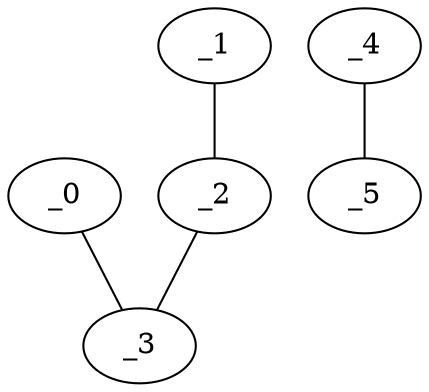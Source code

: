 graph EP1_0100 {
	_0	 [x="2.3416",
		y="2.8042"];
	_3	 [x="0.783702",
		y="2.66077"];
	_0 -- _3;
	_1	 [x="2.27765",
		y="0.628398"];
	_2	 [x="0.739205",
		y="0.595801"];
	_1 -- _2;
	_2 -- _3;
	_4	 [x="0.578752",
		y="1.86405"];
	_5	 [x="1.94922",
		y="1.67812"];
	_4 -- _5;
}
